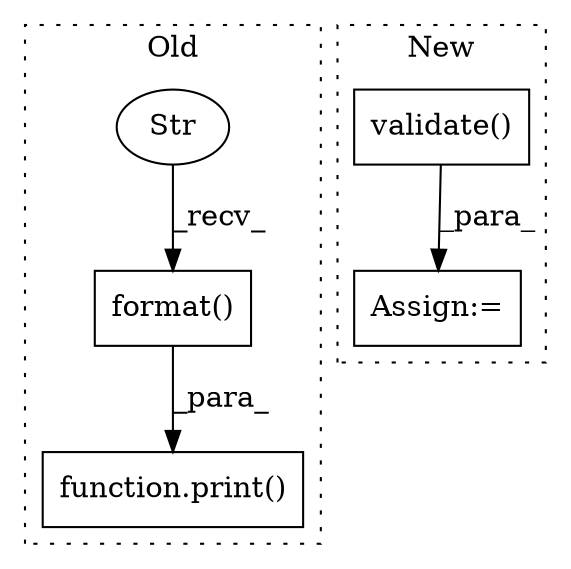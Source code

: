 digraph G {
subgraph cluster0 {
1 [label="function.print()" a="75" s="6136,6188" l="6,1" shape="box"];
4 [label="format()" a="75" s="6142,6187" l="33,1" shape="box"];
5 [label="Str" a="66" s="6142" l="25" shape="ellipse"];
label = "Old";
style="dotted";
}
subgraph cluster1 {
2 [label="validate()" a="75" s="6831,6883" l="15,1" shape="box"];
3 [label="Assign:=" a="68" s="6828" l="3" shape="box"];
label = "New";
style="dotted";
}
2 -> 3 [label="_para_"];
4 -> 1 [label="_para_"];
5 -> 4 [label="_recv_"];
}